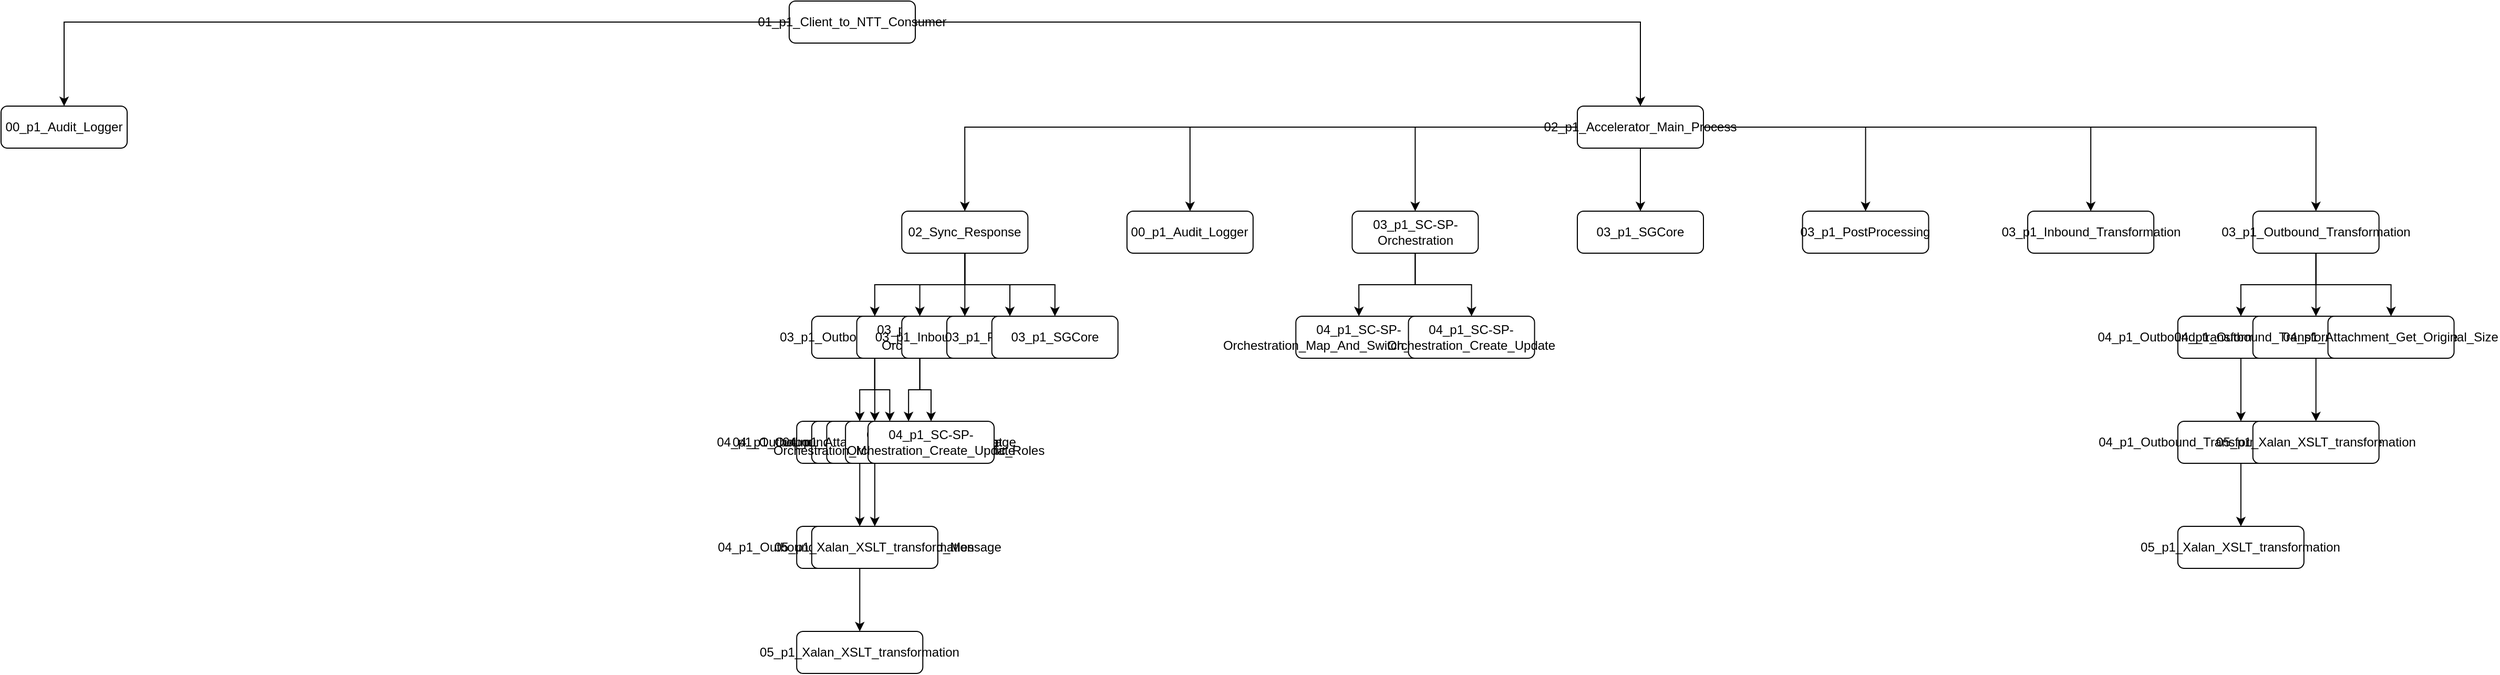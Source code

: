 <mxGraphModel arrows="1" connect="1" dx="1024" dy="592" fold="1" grid="1" gridSize="10" guides="1" math="0" page="1" pageHeight="1169" pageScale="1" pageWidth="827" shadow="0" tooltips="1"><root><mxCell id="WIyWlLk6GJQsqaUBKTNV-0"/><mxCell id="WIyWlLk6GJQsqaUBKTNV-1" parent="WIyWlLk6GJQsqaUBKTNV-0"/><mxCell id="WIyWlLk6GJQsqaUBKTNV-2" value="01_p1_Client_to_NTT_Consumer" style="rounded=1;whiteSpace=wrap;html=1;fontSize=12;glass=0;strokeWidth=1;shadow=0;" parent="WIyWlLk6GJQsqaUBKTNV-1" vertex="1"><mxGeometry x="1500" y="100" width="120" height="40" as="geometry"/></mxCell><mxCell id="WIyWlLk6GJQsqaUBKTNV-21" value="00_p1_Audit_Logger" style="rounded=1;whiteSpace=wrap;html=1;fontSize=12;glass=0;strokeWidth=1;shadow=0;" parent="WIyWlLk6GJQsqaUBKTNV-1" vertex="1"><mxGeometry x="750" y="200" width="120" height="40" as="geometry"/></mxCell><mxCell id="8sIUwhSZAv_JCLybafT7-2" style="edgeStyle=orthogonalEdgeStyle;rounded=0;orthogonalLoop=1;jettySize=auto;html=1;entryX=0.5;entryY=0;entryDx=0;entryDy=0;" edge="1" parent="WIyWlLk6GJQsqaUBKTNV-1" source="WIyWlLk6GJQsqaUBKTNV-2" target="WIyWlLk6GJQsqaUBKTNV-21"><mxGeometry relative="1" as="geometry"/></mxCell><mxCell id="WIyWlLk6GJQsqaUBKTNV-22" value="02_p1_Accelerator_Main_Process" style="rounded=1;whiteSpace=wrap;html=1;fontSize=12;glass=0;strokeWidth=1;shadow=0;" parent="WIyWlLk6GJQsqaUBKTNV-1" vertex="1"><mxGeometry x="2250" y="200" width="120" height="40" as="geometry"/></mxCell><mxCell id="8sIUwhSZAv_JCLybafT7-3" style="edgeStyle=orthogonalEdgeStyle;rounded=0;orthogonalLoop=1;jettySize=auto;html=1;entryX=0.5;entryY=0;entryDx=0;entryDy=0;" edge="1" parent="WIyWlLk6GJQsqaUBKTNV-1" source="WIyWlLk6GJQsqaUBKTNV-2" target="WIyWlLk6GJQsqaUBKTNV-22"><mxGeometry relative="1" as="geometry"/></mxCell><mxCell id="WIyWlLk6GJQsqaUBKTNV-221" value="02_Sync_Response" style="rounded=1;whiteSpace=wrap;html=1;fontSize=12;glass=0;strokeWidth=1;shadow=0;" parent="WIyWlLk6GJQsqaUBKTNV-1" vertex="1"><mxGeometry x="1607.143" y="300" width="120" height="40" as="geometry"/></mxCell><mxCell id="8sIUwhSZAv_JCLybafT7-4" style="edgeStyle=orthogonalEdgeStyle;rounded=0;orthogonalLoop=1;jettySize=auto;html=1;entryX=0.5;entryY=0;entryDx=0;entryDy=0;" edge="1" parent="WIyWlLk6GJQsqaUBKTNV-1" source="WIyWlLk6GJQsqaUBKTNV-22" target="WIyWlLk6GJQsqaUBKTNV-221"><mxGeometry relative="1" as="geometry"/></mxCell><mxCell id="WIyWlLk6GJQsqaUBKTNV-2211" value="03_p1_Outbound_Transformation" style="rounded=1;whiteSpace=wrap;html=1;fontSize=12;glass=0;strokeWidth=1;shadow=0;" parent="WIyWlLk6GJQsqaUBKTNV-1" vertex="1"><mxGeometry x="1521.429" y="400" width="120" height="40" as="geometry"/></mxCell><mxCell id="8sIUwhSZAv_JCLybafT7-5" style="edgeStyle=orthogonalEdgeStyle;rounded=0;orthogonalLoop=1;jettySize=auto;html=1;entryX=0.5;entryY=0;entryDx=0;entryDy=0;" edge="1" parent="WIyWlLk6GJQsqaUBKTNV-1" source="WIyWlLk6GJQsqaUBKTNV-221" target="WIyWlLk6GJQsqaUBKTNV-2211"><mxGeometry relative="1" as="geometry"/></mxCell><mxCell id="WIyWlLk6GJQsqaUBKTNV-22111" value="04_p1_Outbound_transformation_Add_Attachment" style="rounded=1;whiteSpace=wrap;html=1;fontSize=12;glass=0;strokeWidth=1;shadow=0;" parent="WIyWlLk6GJQsqaUBKTNV-1" vertex="1"><mxGeometry x="1507.143" y="500" width="120" height="40" as="geometry"/></mxCell><mxCell id="8sIUwhSZAv_JCLybafT7-6" style="edgeStyle=orthogonalEdgeStyle;rounded=0;orthogonalLoop=1;jettySize=auto;html=1;entryX=0.5;entryY=0;entryDx=0;entryDy=0;" edge="1" parent="WIyWlLk6GJQsqaUBKTNV-1" source="WIyWlLk6GJQsqaUBKTNV-2211" target="WIyWlLk6GJQsqaUBKTNV-22111"><mxGeometry relative="1" as="geometry"/></mxCell><mxCell id="WIyWlLk6GJQsqaUBKTNV-221111" value="04_p1_Outbound_Transformation_Send_Message" style="rounded=1;whiteSpace=wrap;html=1;fontSize=12;glass=0;strokeWidth=1;shadow=0;" parent="WIyWlLk6GJQsqaUBKTNV-1" vertex="1"><mxGeometry x="1507.143" y="600" width="120" height="40" as="geometry"/></mxCell><mxCell id="8sIUwhSZAv_JCLybafT7-7" style="edgeStyle=orthogonalEdgeStyle;rounded=0;orthogonalLoop=1;jettySize=auto;html=1;entryX=0.5;entryY=0;entryDx=0;entryDy=0;" edge="1" parent="WIyWlLk6GJQsqaUBKTNV-1" source="WIyWlLk6GJQsqaUBKTNV-22111" target="WIyWlLk6GJQsqaUBKTNV-221111"><mxGeometry relative="1" as="geometry"/></mxCell><mxCell id="WIyWlLk6GJQsqaUBKTNV-2211111" value="05_p1_Xalan_XSLT_transformation" style="rounded=1;whiteSpace=wrap;html=1;fontSize=12;glass=0;strokeWidth=1;shadow=0;" parent="WIyWlLk6GJQsqaUBKTNV-1" vertex="1"><mxGeometry x="1507.143" y="700" width="120" height="40" as="geometry"/></mxCell><mxCell id="8sIUwhSZAv_JCLybafT7-8" style="edgeStyle=orthogonalEdgeStyle;rounded=0;orthogonalLoop=1;jettySize=auto;html=1;entryX=0.5;entryY=0;entryDx=0;entryDy=0;" edge="1" parent="WIyWlLk6GJQsqaUBKTNV-1" source="WIyWlLk6GJQsqaUBKTNV-221111" target="WIyWlLk6GJQsqaUBKTNV-2211111"><mxGeometry relative="1" as="geometry"/></mxCell><mxCell id="WIyWlLk6GJQsqaUBKTNV-22112" value="04_p1_Outbound_Transformation_Send_Message" style="rounded=1;whiteSpace=wrap;html=1;fontSize=12;glass=0;strokeWidth=1;shadow=0;" parent="WIyWlLk6GJQsqaUBKTNV-1" vertex="1"><mxGeometry x="1521.429" y="500" width="120" height="40" as="geometry"/></mxCell><mxCell id="8sIUwhSZAv_JCLybafT7-9" style="edgeStyle=orthogonalEdgeStyle;rounded=0;orthogonalLoop=1;jettySize=auto;html=1;entryX=0.5;entryY=0;entryDx=0;entryDy=0;" edge="1" parent="WIyWlLk6GJQsqaUBKTNV-1" source="WIyWlLk6GJQsqaUBKTNV-2211" target="WIyWlLk6GJQsqaUBKTNV-22112"><mxGeometry relative="1" as="geometry"/></mxCell><mxCell id="WIyWlLk6GJQsqaUBKTNV-221121" value="05_p1_Xalan_XSLT_transformation" style="rounded=1;whiteSpace=wrap;html=1;fontSize=12;glass=0;strokeWidth=1;shadow=0;" parent="WIyWlLk6GJQsqaUBKTNV-1" vertex="1"><mxGeometry x="1521.429" y="600" width="120" height="40" as="geometry"/></mxCell><mxCell id="8sIUwhSZAv_JCLybafT7-10" style="edgeStyle=orthogonalEdgeStyle;rounded=0;orthogonalLoop=1;jettySize=auto;html=1;entryX=0.5;entryY=0;entryDx=0;entryDy=0;" edge="1" parent="WIyWlLk6GJQsqaUBKTNV-1" source="WIyWlLk6GJQsqaUBKTNV-22112" target="WIyWlLk6GJQsqaUBKTNV-221121"><mxGeometry relative="1" as="geometry"/></mxCell><mxCell id="WIyWlLk6GJQsqaUBKTNV-22113" value="04_p1_Attachment_Get_Original_Size" style="rounded=1;whiteSpace=wrap;html=1;fontSize=12;glass=0;strokeWidth=1;shadow=0;" parent="WIyWlLk6GJQsqaUBKTNV-1" vertex="1"><mxGeometry x="1535.714" y="500" width="120" height="40" as="geometry"/></mxCell><mxCell id="8sIUwhSZAv_JCLybafT7-11" style="edgeStyle=orthogonalEdgeStyle;rounded=0;orthogonalLoop=1;jettySize=auto;html=1;entryX=0.5;entryY=0;entryDx=0;entryDy=0;" edge="1" parent="WIyWlLk6GJQsqaUBKTNV-1" source="WIyWlLk6GJQsqaUBKTNV-2211" target="WIyWlLk6GJQsqaUBKTNV-22113"><mxGeometry relative="1" as="geometry"/></mxCell><mxCell id="WIyWlLk6GJQsqaUBKTNV-2212" value="03_p1_SC-SP-Orchestration" style="rounded=1;whiteSpace=wrap;html=1;fontSize=12;glass=0;strokeWidth=1;shadow=0;" parent="WIyWlLk6GJQsqaUBKTNV-1" vertex="1"><mxGeometry x="1564.286" y="400" width="120" height="40" as="geometry"/></mxCell><mxCell id="8sIUwhSZAv_JCLybafT7-12" style="edgeStyle=orthogonalEdgeStyle;rounded=0;orthogonalLoop=1;jettySize=auto;html=1;entryX=0.5;entryY=0;entryDx=0;entryDy=0;" edge="1" parent="WIyWlLk6GJQsqaUBKTNV-1" source="WIyWlLk6GJQsqaUBKTNV-221" target="WIyWlLk6GJQsqaUBKTNV-2212"><mxGeometry relative="1" as="geometry"/></mxCell><mxCell id="WIyWlLk6GJQsqaUBKTNV-22121" value="04_p1_SC-SP-Orchestration_Map_And_Switch_Specific_Roles" style="rounded=1;whiteSpace=wrap;html=1;fontSize=12;glass=0;strokeWidth=1;shadow=0;" parent="WIyWlLk6GJQsqaUBKTNV-1" vertex="1"><mxGeometry x="1553.571" y="500" width="120" height="40" as="geometry"/></mxCell><mxCell id="8sIUwhSZAv_JCLybafT7-13" style="edgeStyle=orthogonalEdgeStyle;rounded=0;orthogonalLoop=1;jettySize=auto;html=1;entryX=0.5;entryY=0;entryDx=0;entryDy=0;" edge="1" parent="WIyWlLk6GJQsqaUBKTNV-1" source="WIyWlLk6GJQsqaUBKTNV-2212" target="WIyWlLk6GJQsqaUBKTNV-22121"><mxGeometry relative="1" as="geometry"/></mxCell><mxCell id="WIyWlLk6GJQsqaUBKTNV-22122" value="04_p1_SC-SP-Orchestration_Create_Update" style="rounded=1;whiteSpace=wrap;html=1;fontSize=12;glass=0;strokeWidth=1;shadow=0;" parent="WIyWlLk6GJQsqaUBKTNV-1" vertex="1"><mxGeometry x="1575.0" y="500" width="120" height="40" as="geometry"/></mxCell><mxCell id="8sIUwhSZAv_JCLybafT7-14" style="edgeStyle=orthogonalEdgeStyle;rounded=0;orthogonalLoop=1;jettySize=auto;html=1;entryX=0.5;entryY=0;entryDx=0;entryDy=0;" edge="1" parent="WIyWlLk6GJQsqaUBKTNV-1" source="WIyWlLk6GJQsqaUBKTNV-2212" target="WIyWlLk6GJQsqaUBKTNV-22122"><mxGeometry relative="1" as="geometry"/></mxCell><mxCell id="WIyWlLk6GJQsqaUBKTNV-2213" value="03_p1_Inbound_Transformation" style="rounded=1;whiteSpace=wrap;html=1;fontSize=12;glass=0;strokeWidth=1;shadow=0;" parent="WIyWlLk6GJQsqaUBKTNV-1" vertex="1"><mxGeometry x="1607.143" y="400" width="120" height="40" as="geometry"/></mxCell><mxCell id="8sIUwhSZAv_JCLybafT7-15" style="edgeStyle=orthogonalEdgeStyle;rounded=0;orthogonalLoop=1;jettySize=auto;html=1;entryX=0.5;entryY=0;entryDx=0;entryDy=0;" edge="1" parent="WIyWlLk6GJQsqaUBKTNV-1" source="WIyWlLk6GJQsqaUBKTNV-221" target="WIyWlLk6GJQsqaUBKTNV-2213"><mxGeometry relative="1" as="geometry"/></mxCell><mxCell id="WIyWlLk6GJQsqaUBKTNV-2214" value="03_p1_PostProcessing" style="rounded=1;whiteSpace=wrap;html=1;fontSize=12;glass=0;strokeWidth=1;shadow=0;" parent="WIyWlLk6GJQsqaUBKTNV-1" vertex="1"><mxGeometry x="1650.0" y="400" width="120" height="40" as="geometry"/></mxCell><mxCell id="8sIUwhSZAv_JCLybafT7-16" style="edgeStyle=orthogonalEdgeStyle;rounded=0;orthogonalLoop=1;jettySize=auto;html=1;entryX=0.5;entryY=0;entryDx=0;entryDy=0;" edge="1" parent="WIyWlLk6GJQsqaUBKTNV-1" source="WIyWlLk6GJQsqaUBKTNV-221" target="WIyWlLk6GJQsqaUBKTNV-2214"><mxGeometry relative="1" as="geometry"/></mxCell><mxCell id="WIyWlLk6GJQsqaUBKTNV-2215" value="03_p1_SGCore" style="rounded=1;whiteSpace=wrap;html=1;fontSize=12;glass=0;strokeWidth=1;shadow=0;" parent="WIyWlLk6GJQsqaUBKTNV-1" vertex="1"><mxGeometry x="1692.857" y="400" width="120" height="40" as="geometry"/></mxCell><mxCell id="8sIUwhSZAv_JCLybafT7-17" style="edgeStyle=orthogonalEdgeStyle;rounded=0;orthogonalLoop=1;jettySize=auto;html=1;entryX=0.5;entryY=0;entryDx=0;entryDy=0;" edge="1" parent="WIyWlLk6GJQsqaUBKTNV-1" source="WIyWlLk6GJQsqaUBKTNV-221" target="WIyWlLk6GJQsqaUBKTNV-2215"><mxGeometry relative="1" as="geometry"/></mxCell><mxCell id="WIyWlLk6GJQsqaUBKTNV-222" value="00_p1_Audit_Logger" style="rounded=1;whiteSpace=wrap;html=1;fontSize=12;glass=0;strokeWidth=1;shadow=0;" parent="WIyWlLk6GJQsqaUBKTNV-1" vertex="1"><mxGeometry x="1821.429" y="300" width="120" height="40" as="geometry"/></mxCell><mxCell id="8sIUwhSZAv_JCLybafT7-18" style="edgeStyle=orthogonalEdgeStyle;rounded=0;orthogonalLoop=1;jettySize=auto;html=1;entryX=0.5;entryY=0;entryDx=0;entryDy=0;" edge="1" parent="WIyWlLk6GJQsqaUBKTNV-1" source="WIyWlLk6GJQsqaUBKTNV-22" target="WIyWlLk6GJQsqaUBKTNV-222"><mxGeometry relative="1" as="geometry"/></mxCell><mxCell id="WIyWlLk6GJQsqaUBKTNV-223" value="03_p1_SC-SP-Orchestration" style="rounded=1;whiteSpace=wrap;html=1;fontSize=12;glass=0;strokeWidth=1;shadow=0;" parent="WIyWlLk6GJQsqaUBKTNV-1" vertex="1"><mxGeometry x="2035.714" y="300" width="120" height="40" as="geometry"/></mxCell><mxCell id="8sIUwhSZAv_JCLybafT7-19" style="edgeStyle=orthogonalEdgeStyle;rounded=0;orthogonalLoop=1;jettySize=auto;html=1;entryX=0.5;entryY=0;entryDx=0;entryDy=0;" edge="1" parent="WIyWlLk6GJQsqaUBKTNV-1" source="WIyWlLk6GJQsqaUBKTNV-22" target="WIyWlLk6GJQsqaUBKTNV-223"><mxGeometry relative="1" as="geometry"/></mxCell><mxCell id="WIyWlLk6GJQsqaUBKTNV-2231" value="04_p1_SC-SP-Orchestration_Map_And_Switch_Specific_Roles" style="rounded=1;whiteSpace=wrap;html=1;fontSize=12;glass=0;strokeWidth=1;shadow=0;" parent="WIyWlLk6GJQsqaUBKTNV-1" vertex="1"><mxGeometry x="1982.143" y="400" width="120" height="40" as="geometry"/></mxCell><mxCell id="8sIUwhSZAv_JCLybafT7-20" style="edgeStyle=orthogonalEdgeStyle;rounded=0;orthogonalLoop=1;jettySize=auto;html=1;entryX=0.5;entryY=0;entryDx=0;entryDy=0;" edge="1" parent="WIyWlLk6GJQsqaUBKTNV-1" source="WIyWlLk6GJQsqaUBKTNV-223" target="WIyWlLk6GJQsqaUBKTNV-2231"><mxGeometry relative="1" as="geometry"/></mxCell><mxCell id="WIyWlLk6GJQsqaUBKTNV-2232" value="04_p1_SC-SP-Orchestration_Create_Update" style="rounded=1;whiteSpace=wrap;html=1;fontSize=12;glass=0;strokeWidth=1;shadow=0;" parent="WIyWlLk6GJQsqaUBKTNV-1" vertex="1"><mxGeometry x="2089.286" y="400" width="120" height="40" as="geometry"/></mxCell><mxCell id="8sIUwhSZAv_JCLybafT7-21" style="edgeStyle=orthogonalEdgeStyle;rounded=0;orthogonalLoop=1;jettySize=auto;html=1;entryX=0.5;entryY=0;entryDx=0;entryDy=0;" edge="1" parent="WIyWlLk6GJQsqaUBKTNV-1" source="WIyWlLk6GJQsqaUBKTNV-223" target="WIyWlLk6GJQsqaUBKTNV-2232"><mxGeometry relative="1" as="geometry"/></mxCell><mxCell id="WIyWlLk6GJQsqaUBKTNV-224" value="03_p1_SGCore" style="rounded=1;whiteSpace=wrap;html=1;fontSize=12;glass=0;strokeWidth=1;shadow=0;" parent="WIyWlLk6GJQsqaUBKTNV-1" vertex="1"><mxGeometry x="2250.0" y="300" width="120" height="40" as="geometry"/></mxCell><mxCell id="8sIUwhSZAv_JCLybafT7-22" style="edgeStyle=orthogonalEdgeStyle;rounded=0;orthogonalLoop=1;jettySize=auto;html=1;entryX=0.5;entryY=0;entryDx=0;entryDy=0;" edge="1" parent="WIyWlLk6GJQsqaUBKTNV-1" source="WIyWlLk6GJQsqaUBKTNV-22" target="WIyWlLk6GJQsqaUBKTNV-224"><mxGeometry relative="1" as="geometry"/></mxCell><mxCell id="WIyWlLk6GJQsqaUBKTNV-225" value="03_p1_PostProcessing" style="rounded=1;whiteSpace=wrap;html=1;fontSize=12;glass=0;strokeWidth=1;shadow=0;" parent="WIyWlLk6GJQsqaUBKTNV-1" vertex="1"><mxGeometry x="2464.286" y="300" width="120" height="40" as="geometry"/></mxCell><mxCell id="8sIUwhSZAv_JCLybafT7-23" style="edgeStyle=orthogonalEdgeStyle;rounded=0;orthogonalLoop=1;jettySize=auto;html=1;entryX=0.5;entryY=0;entryDx=0;entryDy=0;" edge="1" parent="WIyWlLk6GJQsqaUBKTNV-1" source="WIyWlLk6GJQsqaUBKTNV-22" target="WIyWlLk6GJQsqaUBKTNV-225"><mxGeometry relative="1" as="geometry"/></mxCell><mxCell id="WIyWlLk6GJQsqaUBKTNV-226" value="03_p1_Inbound_Transformation" style="rounded=1;whiteSpace=wrap;html=1;fontSize=12;glass=0;strokeWidth=1;shadow=0;" parent="WIyWlLk6GJQsqaUBKTNV-1" vertex="1"><mxGeometry x="2678.571" y="300" width="120" height="40" as="geometry"/></mxCell><mxCell id="8sIUwhSZAv_JCLybafT7-24" style="edgeStyle=orthogonalEdgeStyle;rounded=0;orthogonalLoop=1;jettySize=auto;html=1;entryX=0.5;entryY=0;entryDx=0;entryDy=0;" edge="1" parent="WIyWlLk6GJQsqaUBKTNV-1" source="WIyWlLk6GJQsqaUBKTNV-22" target="WIyWlLk6GJQsqaUBKTNV-226"><mxGeometry relative="1" as="geometry"/></mxCell><mxCell id="WIyWlLk6GJQsqaUBKTNV-227" value="03_p1_Outbound_Transformation" style="rounded=1;whiteSpace=wrap;html=1;fontSize=12;glass=0;strokeWidth=1;shadow=0;" parent="WIyWlLk6GJQsqaUBKTNV-1" vertex="1"><mxGeometry x="2892.857" y="300" width="120" height="40" as="geometry"/></mxCell><mxCell id="8sIUwhSZAv_JCLybafT7-25" style="edgeStyle=orthogonalEdgeStyle;rounded=0;orthogonalLoop=1;jettySize=auto;html=1;entryX=0.5;entryY=0;entryDx=0;entryDy=0;" edge="1" parent="WIyWlLk6GJQsqaUBKTNV-1" source="WIyWlLk6GJQsqaUBKTNV-22" target="WIyWlLk6GJQsqaUBKTNV-227"><mxGeometry relative="1" as="geometry"/></mxCell><mxCell id="WIyWlLk6GJQsqaUBKTNV-2271" value="04_p1_Outbound_transformation_Add_Attachment" style="rounded=1;whiteSpace=wrap;html=1;fontSize=12;glass=0;strokeWidth=1;shadow=0;" parent="WIyWlLk6GJQsqaUBKTNV-1" vertex="1"><mxGeometry x="2821.429" y="400" width="120" height="40" as="geometry"/></mxCell><mxCell id="8sIUwhSZAv_JCLybafT7-26" style="edgeStyle=orthogonalEdgeStyle;rounded=0;orthogonalLoop=1;jettySize=auto;html=1;entryX=0.5;entryY=0;entryDx=0;entryDy=0;" edge="1" parent="WIyWlLk6GJQsqaUBKTNV-1" source="WIyWlLk6GJQsqaUBKTNV-227" target="WIyWlLk6GJQsqaUBKTNV-2271"><mxGeometry relative="1" as="geometry"/></mxCell><mxCell id="WIyWlLk6GJQsqaUBKTNV-22711" value="04_p1_Outbound_Transformation_Send_Message" style="rounded=1;whiteSpace=wrap;html=1;fontSize=12;glass=0;strokeWidth=1;shadow=0;" parent="WIyWlLk6GJQsqaUBKTNV-1" vertex="1"><mxGeometry x="2821.429" y="500" width="120" height="40" as="geometry"/></mxCell><mxCell id="8sIUwhSZAv_JCLybafT7-27" style="edgeStyle=orthogonalEdgeStyle;rounded=0;orthogonalLoop=1;jettySize=auto;html=1;entryX=0.5;entryY=0;entryDx=0;entryDy=0;" edge="1" parent="WIyWlLk6GJQsqaUBKTNV-1" source="WIyWlLk6GJQsqaUBKTNV-2271" target="WIyWlLk6GJQsqaUBKTNV-22711"><mxGeometry relative="1" as="geometry"/></mxCell><mxCell id="WIyWlLk6GJQsqaUBKTNV-227111" value="05_p1_Xalan_XSLT_transformation" style="rounded=1;whiteSpace=wrap;html=1;fontSize=12;glass=0;strokeWidth=1;shadow=0;" parent="WIyWlLk6GJQsqaUBKTNV-1" vertex="1"><mxGeometry x="2821.429" y="600" width="120" height="40" as="geometry"/></mxCell><mxCell id="8sIUwhSZAv_JCLybafT7-28" style="edgeStyle=orthogonalEdgeStyle;rounded=0;orthogonalLoop=1;jettySize=auto;html=1;entryX=0.5;entryY=0;entryDx=0;entryDy=0;" edge="1" parent="WIyWlLk6GJQsqaUBKTNV-1" source="WIyWlLk6GJQsqaUBKTNV-22711" target="WIyWlLk6GJQsqaUBKTNV-227111"><mxGeometry relative="1" as="geometry"/></mxCell><mxCell id="WIyWlLk6GJQsqaUBKTNV-2272" value="04_p1_Outbound_Transformation_Send_Message" style="rounded=1;whiteSpace=wrap;html=1;fontSize=12;glass=0;strokeWidth=1;shadow=0;" parent="WIyWlLk6GJQsqaUBKTNV-1" vertex="1"><mxGeometry x="2892.857" y="400" width="120" height="40" as="geometry"/></mxCell><mxCell id="8sIUwhSZAv_JCLybafT7-29" style="edgeStyle=orthogonalEdgeStyle;rounded=0;orthogonalLoop=1;jettySize=auto;html=1;entryX=0.5;entryY=0;entryDx=0;entryDy=0;" edge="1" parent="WIyWlLk6GJQsqaUBKTNV-1" source="WIyWlLk6GJQsqaUBKTNV-227" target="WIyWlLk6GJQsqaUBKTNV-2272"><mxGeometry relative="1" as="geometry"/></mxCell><mxCell id="WIyWlLk6GJQsqaUBKTNV-22721" value="05_p1_Xalan_XSLT_transformation" style="rounded=1;whiteSpace=wrap;html=1;fontSize=12;glass=0;strokeWidth=1;shadow=0;" parent="WIyWlLk6GJQsqaUBKTNV-1" vertex="1"><mxGeometry x="2892.857" y="500" width="120" height="40" as="geometry"/></mxCell><mxCell id="8sIUwhSZAv_JCLybafT7-30" style="edgeStyle=orthogonalEdgeStyle;rounded=0;orthogonalLoop=1;jettySize=auto;html=1;entryX=0.5;entryY=0;entryDx=0;entryDy=0;" edge="1" parent="WIyWlLk6GJQsqaUBKTNV-1" source="WIyWlLk6GJQsqaUBKTNV-2272" target="WIyWlLk6GJQsqaUBKTNV-22721"><mxGeometry relative="1" as="geometry"/></mxCell><mxCell id="WIyWlLk6GJQsqaUBKTNV-2273" value="04_p1_Attachment_Get_Original_Size" style="rounded=1;whiteSpace=wrap;html=1;fontSize=12;glass=0;strokeWidth=1;shadow=0;" parent="WIyWlLk6GJQsqaUBKTNV-1" vertex="1"><mxGeometry x="2964.286" y="400" width="120" height="40" as="geometry"/></mxCell><mxCell id="8sIUwhSZAv_JCLybafT7-31" style="edgeStyle=orthogonalEdgeStyle;rounded=0;orthogonalLoop=1;jettySize=auto;html=1;entryX=0.5;entryY=0;entryDx=0;entryDy=0;" edge="1" parent="WIyWlLk6GJQsqaUBKTNV-1" source="WIyWlLk6GJQsqaUBKTNV-227" target="WIyWlLk6GJQsqaUBKTNV-2273"><mxGeometry relative="1" as="geometry"/></mxCell></root></mxGraphModel>